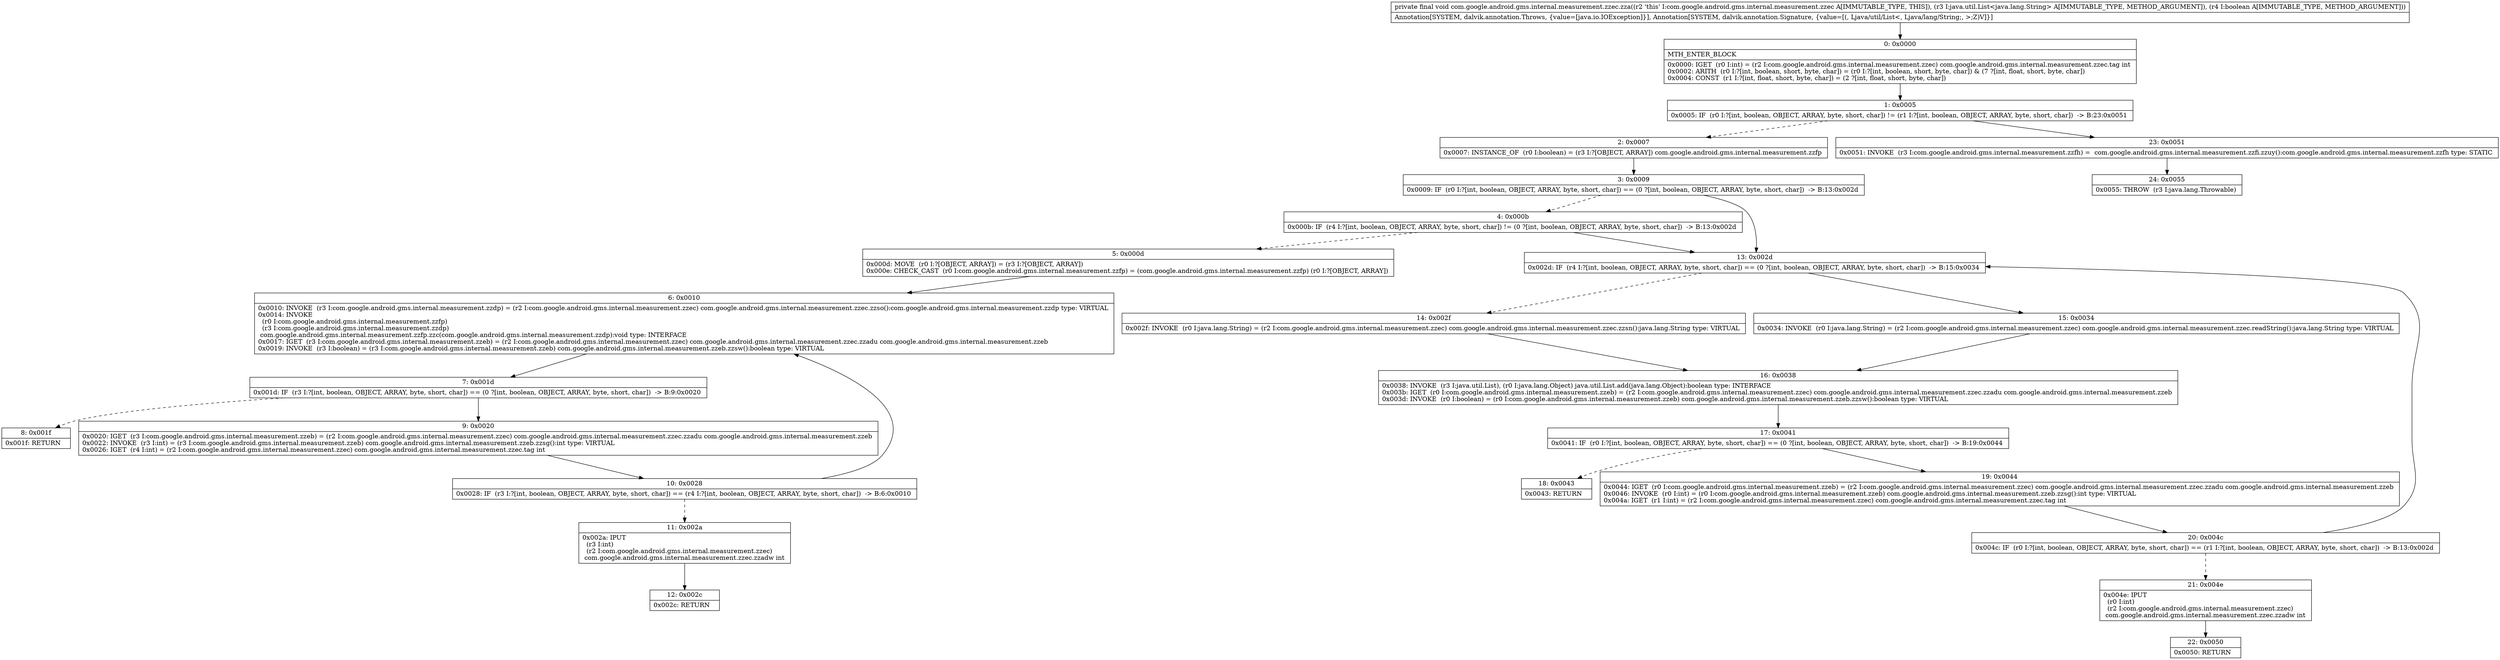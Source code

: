 digraph "CFG forcom.google.android.gms.internal.measurement.zzec.zza(Ljava\/util\/List;Z)V" {
Node_0 [shape=record,label="{0\:\ 0x0000|MTH_ENTER_BLOCK\l|0x0000: IGET  (r0 I:int) = (r2 I:com.google.android.gms.internal.measurement.zzec) com.google.android.gms.internal.measurement.zzec.tag int \l0x0002: ARITH  (r0 I:?[int, boolean, short, byte, char]) = (r0 I:?[int, boolean, short, byte, char]) & (7 ?[int, float, short, byte, char]) \l0x0004: CONST  (r1 I:?[int, float, short, byte, char]) = (2 ?[int, float, short, byte, char]) \l}"];
Node_1 [shape=record,label="{1\:\ 0x0005|0x0005: IF  (r0 I:?[int, boolean, OBJECT, ARRAY, byte, short, char]) != (r1 I:?[int, boolean, OBJECT, ARRAY, byte, short, char])  \-\> B:23:0x0051 \l}"];
Node_2 [shape=record,label="{2\:\ 0x0007|0x0007: INSTANCE_OF  (r0 I:boolean) = (r3 I:?[OBJECT, ARRAY]) com.google.android.gms.internal.measurement.zzfp \l}"];
Node_3 [shape=record,label="{3\:\ 0x0009|0x0009: IF  (r0 I:?[int, boolean, OBJECT, ARRAY, byte, short, char]) == (0 ?[int, boolean, OBJECT, ARRAY, byte, short, char])  \-\> B:13:0x002d \l}"];
Node_4 [shape=record,label="{4\:\ 0x000b|0x000b: IF  (r4 I:?[int, boolean, OBJECT, ARRAY, byte, short, char]) != (0 ?[int, boolean, OBJECT, ARRAY, byte, short, char])  \-\> B:13:0x002d \l}"];
Node_5 [shape=record,label="{5\:\ 0x000d|0x000d: MOVE  (r0 I:?[OBJECT, ARRAY]) = (r3 I:?[OBJECT, ARRAY]) \l0x000e: CHECK_CAST  (r0 I:com.google.android.gms.internal.measurement.zzfp) = (com.google.android.gms.internal.measurement.zzfp) (r0 I:?[OBJECT, ARRAY]) \l}"];
Node_6 [shape=record,label="{6\:\ 0x0010|0x0010: INVOKE  (r3 I:com.google.android.gms.internal.measurement.zzdp) = (r2 I:com.google.android.gms.internal.measurement.zzec) com.google.android.gms.internal.measurement.zzec.zzso():com.google.android.gms.internal.measurement.zzdp type: VIRTUAL \l0x0014: INVOKE  \l  (r0 I:com.google.android.gms.internal.measurement.zzfp)\l  (r3 I:com.google.android.gms.internal.measurement.zzdp)\l com.google.android.gms.internal.measurement.zzfp.zzc(com.google.android.gms.internal.measurement.zzdp):void type: INTERFACE \l0x0017: IGET  (r3 I:com.google.android.gms.internal.measurement.zzeb) = (r2 I:com.google.android.gms.internal.measurement.zzec) com.google.android.gms.internal.measurement.zzec.zzadu com.google.android.gms.internal.measurement.zzeb \l0x0019: INVOKE  (r3 I:boolean) = (r3 I:com.google.android.gms.internal.measurement.zzeb) com.google.android.gms.internal.measurement.zzeb.zzsw():boolean type: VIRTUAL \l}"];
Node_7 [shape=record,label="{7\:\ 0x001d|0x001d: IF  (r3 I:?[int, boolean, OBJECT, ARRAY, byte, short, char]) == (0 ?[int, boolean, OBJECT, ARRAY, byte, short, char])  \-\> B:9:0x0020 \l}"];
Node_8 [shape=record,label="{8\:\ 0x001f|0x001f: RETURN   \l}"];
Node_9 [shape=record,label="{9\:\ 0x0020|0x0020: IGET  (r3 I:com.google.android.gms.internal.measurement.zzeb) = (r2 I:com.google.android.gms.internal.measurement.zzec) com.google.android.gms.internal.measurement.zzec.zzadu com.google.android.gms.internal.measurement.zzeb \l0x0022: INVOKE  (r3 I:int) = (r3 I:com.google.android.gms.internal.measurement.zzeb) com.google.android.gms.internal.measurement.zzeb.zzsg():int type: VIRTUAL \l0x0026: IGET  (r4 I:int) = (r2 I:com.google.android.gms.internal.measurement.zzec) com.google.android.gms.internal.measurement.zzec.tag int \l}"];
Node_10 [shape=record,label="{10\:\ 0x0028|0x0028: IF  (r3 I:?[int, boolean, OBJECT, ARRAY, byte, short, char]) == (r4 I:?[int, boolean, OBJECT, ARRAY, byte, short, char])  \-\> B:6:0x0010 \l}"];
Node_11 [shape=record,label="{11\:\ 0x002a|0x002a: IPUT  \l  (r3 I:int)\l  (r2 I:com.google.android.gms.internal.measurement.zzec)\l com.google.android.gms.internal.measurement.zzec.zzadw int \l}"];
Node_12 [shape=record,label="{12\:\ 0x002c|0x002c: RETURN   \l}"];
Node_13 [shape=record,label="{13\:\ 0x002d|0x002d: IF  (r4 I:?[int, boolean, OBJECT, ARRAY, byte, short, char]) == (0 ?[int, boolean, OBJECT, ARRAY, byte, short, char])  \-\> B:15:0x0034 \l}"];
Node_14 [shape=record,label="{14\:\ 0x002f|0x002f: INVOKE  (r0 I:java.lang.String) = (r2 I:com.google.android.gms.internal.measurement.zzec) com.google.android.gms.internal.measurement.zzec.zzsn():java.lang.String type: VIRTUAL \l}"];
Node_15 [shape=record,label="{15\:\ 0x0034|0x0034: INVOKE  (r0 I:java.lang.String) = (r2 I:com.google.android.gms.internal.measurement.zzec) com.google.android.gms.internal.measurement.zzec.readString():java.lang.String type: VIRTUAL \l}"];
Node_16 [shape=record,label="{16\:\ 0x0038|0x0038: INVOKE  (r3 I:java.util.List), (r0 I:java.lang.Object) java.util.List.add(java.lang.Object):boolean type: INTERFACE \l0x003b: IGET  (r0 I:com.google.android.gms.internal.measurement.zzeb) = (r2 I:com.google.android.gms.internal.measurement.zzec) com.google.android.gms.internal.measurement.zzec.zzadu com.google.android.gms.internal.measurement.zzeb \l0x003d: INVOKE  (r0 I:boolean) = (r0 I:com.google.android.gms.internal.measurement.zzeb) com.google.android.gms.internal.measurement.zzeb.zzsw():boolean type: VIRTUAL \l}"];
Node_17 [shape=record,label="{17\:\ 0x0041|0x0041: IF  (r0 I:?[int, boolean, OBJECT, ARRAY, byte, short, char]) == (0 ?[int, boolean, OBJECT, ARRAY, byte, short, char])  \-\> B:19:0x0044 \l}"];
Node_18 [shape=record,label="{18\:\ 0x0043|0x0043: RETURN   \l}"];
Node_19 [shape=record,label="{19\:\ 0x0044|0x0044: IGET  (r0 I:com.google.android.gms.internal.measurement.zzeb) = (r2 I:com.google.android.gms.internal.measurement.zzec) com.google.android.gms.internal.measurement.zzec.zzadu com.google.android.gms.internal.measurement.zzeb \l0x0046: INVOKE  (r0 I:int) = (r0 I:com.google.android.gms.internal.measurement.zzeb) com.google.android.gms.internal.measurement.zzeb.zzsg():int type: VIRTUAL \l0x004a: IGET  (r1 I:int) = (r2 I:com.google.android.gms.internal.measurement.zzec) com.google.android.gms.internal.measurement.zzec.tag int \l}"];
Node_20 [shape=record,label="{20\:\ 0x004c|0x004c: IF  (r0 I:?[int, boolean, OBJECT, ARRAY, byte, short, char]) == (r1 I:?[int, boolean, OBJECT, ARRAY, byte, short, char])  \-\> B:13:0x002d \l}"];
Node_21 [shape=record,label="{21\:\ 0x004e|0x004e: IPUT  \l  (r0 I:int)\l  (r2 I:com.google.android.gms.internal.measurement.zzec)\l com.google.android.gms.internal.measurement.zzec.zzadw int \l}"];
Node_22 [shape=record,label="{22\:\ 0x0050|0x0050: RETURN   \l}"];
Node_23 [shape=record,label="{23\:\ 0x0051|0x0051: INVOKE  (r3 I:com.google.android.gms.internal.measurement.zzfh) =  com.google.android.gms.internal.measurement.zzfi.zzuy():com.google.android.gms.internal.measurement.zzfh type: STATIC \l}"];
Node_24 [shape=record,label="{24\:\ 0x0055|0x0055: THROW  (r3 I:java.lang.Throwable) \l}"];
MethodNode[shape=record,label="{private final void com.google.android.gms.internal.measurement.zzec.zza((r2 'this' I:com.google.android.gms.internal.measurement.zzec A[IMMUTABLE_TYPE, THIS]), (r3 I:java.util.List\<java.lang.String\> A[IMMUTABLE_TYPE, METHOD_ARGUMENT]), (r4 I:boolean A[IMMUTABLE_TYPE, METHOD_ARGUMENT]))  | Annotation[SYSTEM, dalvik.annotation.Throws, \{value=[java.io.IOException]\}], Annotation[SYSTEM, dalvik.annotation.Signature, \{value=[(, Ljava\/util\/List\<, Ljava\/lang\/String;, \>;Z)V]\}]\l}"];
MethodNode -> Node_0;
Node_0 -> Node_1;
Node_1 -> Node_2[style=dashed];
Node_1 -> Node_23;
Node_2 -> Node_3;
Node_3 -> Node_4[style=dashed];
Node_3 -> Node_13;
Node_4 -> Node_5[style=dashed];
Node_4 -> Node_13;
Node_5 -> Node_6;
Node_6 -> Node_7;
Node_7 -> Node_8[style=dashed];
Node_7 -> Node_9;
Node_9 -> Node_10;
Node_10 -> Node_6;
Node_10 -> Node_11[style=dashed];
Node_11 -> Node_12;
Node_13 -> Node_14[style=dashed];
Node_13 -> Node_15;
Node_14 -> Node_16;
Node_15 -> Node_16;
Node_16 -> Node_17;
Node_17 -> Node_18[style=dashed];
Node_17 -> Node_19;
Node_19 -> Node_20;
Node_20 -> Node_13;
Node_20 -> Node_21[style=dashed];
Node_21 -> Node_22;
Node_23 -> Node_24;
}

